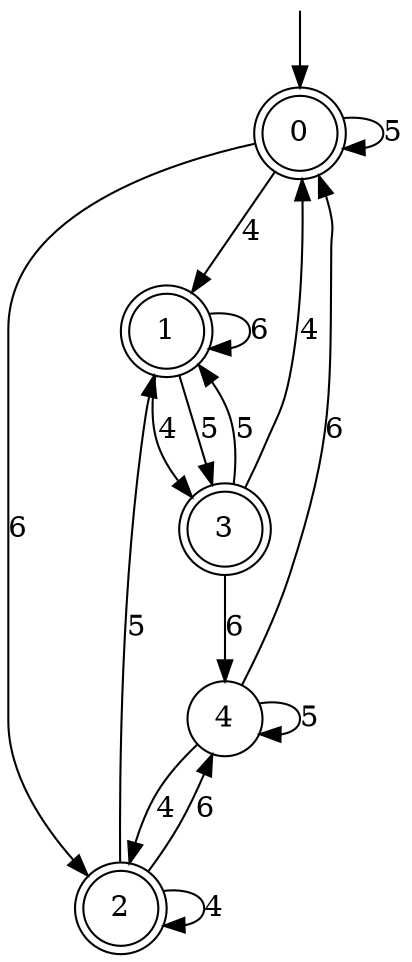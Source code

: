 digraph g {

	s0 [shape="doublecircle" label="0"];
	s1 [shape="doublecircle" label="1"];
	s2 [shape="doublecircle" label="2"];
	s3 [shape="doublecircle" label="3"];
	s4 [shape="circle" label="4"];
	s0 -> s1 [label="4"];
	s0 -> s0 [label="5"];
	s0 -> s2 [label="6"];
	s1 -> s3 [label="4"];
	s1 -> s3 [label="5"];
	s1 -> s1 [label="6"];
	s2 -> s2 [label="4"];
	s2 -> s1 [label="5"];
	s2 -> s4 [label="6"];
	s3 -> s0 [label="4"];
	s3 -> s1 [label="5"];
	s3 -> s4 [label="6"];
	s4 -> s2 [label="4"];
	s4 -> s4 [label="5"];
	s4 -> s0 [label="6"];

__start0 [label="" shape="none" width="0" height="0"];
__start0 -> s0;

}
